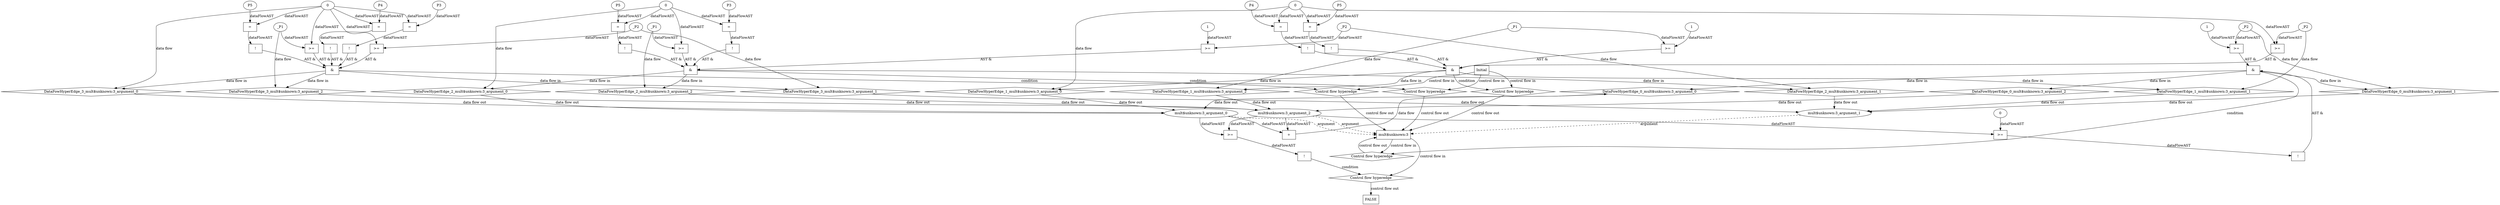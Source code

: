 digraph dag {
"mult$unknown:3" [label="mult$unknown:3" nodeName="mult$unknown:3" class=cfn  shape="rect"];
FALSE [label="FALSE" nodeName=FALSE class=cfn  shape="rect"];
Initial [label="Initial" nodeName=Initial class=cfn  shape="rect"];
ControlFowHyperEdge_0 [label="Control flow hyperedge" nodeName=ControlFowHyperEdge_0 class=controlFlowHyperEdge shape="diamond"];
"mult$unknown:3" -> ControlFowHyperEdge_0 [label="control flow in"]
ControlFowHyperEdge_0 -> "mult$unknown:3" [label="control flow out"]
ControlFowHyperEdge_1 [label="Control flow hyperedge" nodeName=ControlFowHyperEdge_1 class=controlFlowHyperEdge shape="diamond"];
"Initial" -> ControlFowHyperEdge_1 [label="control flow in"]
ControlFowHyperEdge_1 -> "mult$unknown:3" [label="control flow out"]
ControlFowHyperEdge_2 [label="Control flow hyperedge" nodeName=ControlFowHyperEdge_2 class=controlFlowHyperEdge shape="diamond"];
"Initial" -> ControlFowHyperEdge_2 [label="control flow in"]
ControlFowHyperEdge_2 -> "mult$unknown:3" [label="control flow out"]
ControlFowHyperEdge_3 [label="Control flow hyperedge" nodeName=ControlFowHyperEdge_3 class=controlFlowHyperEdge shape="diamond"];
"Initial" -> ControlFowHyperEdge_3 [label="control flow in"]
ControlFowHyperEdge_3 -> "mult$unknown:3" [label="control flow out"]
ControlFowHyperEdge_4 [label="Control flow hyperedge" nodeName=ControlFowHyperEdge_4 class=controlFlowHyperEdge shape="diamond"];
"mult$unknown:3" -> ControlFowHyperEdge_4 [label="control flow in"]
ControlFowHyperEdge_4 -> "FALSE" [label="control flow out"]
"mult$unknown:3_argument_0" [label="mult$unknown:3_argument_0" nodeName=argument0 class=argument  head="mult$unknown:3" shape="oval"];
"mult$unknown:3_argument_0" -> "mult$unknown:3"[label="argument" style="dashed"]
"mult$unknown:3_argument_1" [label="mult$unknown:3_argument_1" nodeName=argument1 class=argument  head="mult$unknown:3" shape="oval"];
"mult$unknown:3_argument_1" -> "mult$unknown:3"[label="argument" style="dashed"]
"mult$unknown:3_argument_2" [label="mult$unknown:3_argument_2" nodeName=argument2 class=argument  head="mult$unknown:3" shape="oval"];
"mult$unknown:3_argument_2" -> "mult$unknown:3"[label="argument" style="dashed"]

"xxxmult$unknown:3___mult$unknown:3_0xxx_and" [label="&" nodeName="xxxmult$unknown:3___mult$unknown:3_0xxx_and" class=Operator shape="rect"];
"xxxmult$unknown:3___mult$unknown:3_0xxxguard_0_node_0" [label=">=" nodeName="xxxmult$unknown:3___mult$unknown:3_0xxxguard_0_node_0" class=Operator  shape="rect"];
"xxxmult$unknown:3___mult$unknown:3_0xxxguard_0_node_2" [label="1" nodeName="xxxmult$unknown:3___mult$unknown:3_0xxxguard_0_node_2" class=Literal ];
"xxxmult$unknown:3___mult$unknown:3_0xxxdataFlow1_node_0" -> "xxxmult$unknown:3___mult$unknown:3_0xxxguard_0_node_0"[label="dataFlowAST"]
"xxxmult$unknown:3___mult$unknown:3_0xxxguard_0_node_2" -> "xxxmult$unknown:3___mult$unknown:3_0xxxguard_0_node_0"[label="dataFlowAST"]

"xxxmult$unknown:3___mult$unknown:3_0xxxguard_0_node_0" -> "xxxmult$unknown:3___mult$unknown:3_0xxx_and" [label="AST &"];
"xxxmult$unknown:3___mult$unknown:3_0xxxguard1_node_0" [label="!" nodeName="xxxmult$unknown:3___mult$unknown:3_0xxxguard1_node_0" class=Operator shape="rect"];
"xxxmult$unknown:3___mult$unknown:3_0xxxguard1_node_1" [label=">=" nodeName="xxxmult$unknown:3___mult$unknown:3_0xxxguard1_node_1" class=Operator  shape="rect"];
"xxxmult$unknown:3___mult$unknown:3_0xxxguard1_node_2" [label="0" nodeName="xxxmult$unknown:3___mult$unknown:3_0xxxguard1_node_2" class=Literal ];
"xxxmult$unknown:3___mult$unknown:3_0xxxguard1_node_1" -> "xxxmult$unknown:3___mult$unknown:3_0xxxguard1_node_0"[label="dataFlowAST"]
"xxxmult$unknown:3___mult$unknown:3_0xxxguard1_node_2" -> "xxxmult$unknown:3___mult$unknown:3_0xxxguard1_node_1"[label="dataFlowAST"]
"mult$unknown:3_argument_2" -> "xxxmult$unknown:3___mult$unknown:3_0xxxguard1_node_1"[label="dataFlowAST"]

"xxxmult$unknown:3___mult$unknown:3_0xxxguard1_node_0" -> "xxxmult$unknown:3___mult$unknown:3_0xxx_and" [label="AST &"];
"xxxmult$unknown:3___mult$unknown:3_0xxx_and" -> "ControlFowHyperEdge_0" [label="condition"];
"xxxmult$unknown:3___mult$unknown:3_0xxxdataFlow_0_node_0" [label="+" nodeName="xxxmult$unknown:3___mult$unknown:3_0xxxdataFlow_0_node_0" class= Operator shape="rect"];
"mult$unknown:3_argument_2" -> "xxxmult$unknown:3___mult$unknown:3_0xxxdataFlow_0_node_0"[label="dataFlowAST"]
"mult$unknown:3_argument_0" -> "xxxmult$unknown:3___mult$unknown:3_0xxxdataFlow_0_node_0"[label="dataFlowAST"]

"xxxmult$unknown:3___mult$unknown:3_0xxxdataFlow_0_node_0" -> "DataFowHyperEdge_0_mult$unknown:3_argument_0" [label="data flow"];
"xxxmult$unknown:3___mult$unknown:3_0xxxdataFlow1_node_0" [label="_P2" nodeName="xxxmult$unknown:3___mult$unknown:3_0xxxdataFlow1_node_0" class=Constant ];

"xxxmult$unknown:3___mult$unknown:3_0xxxdataFlow1_node_0" -> "DataFowHyperEdge_0_mult$unknown:3_argument_1" [label="data flow"];
"xxxmult$unknown:3___Initial_1xxx_and" [label="&" nodeName="xxxmult$unknown:3___Initial_1xxx_and" class=Operator shape="rect"];
"xxxmult$unknown:3___Initial_1xxxguard_0_node_0" [label="!" nodeName="xxxmult$unknown:3___Initial_1xxxguard_0_node_0" class=Operator shape="rect"];
"xxxmult$unknown:3___Initial_1xxxguard_0_node_1" [label="=" nodeName="xxxmult$unknown:3___Initial_1xxxguard_0_node_1" class=Operator  shape="rect"];
"xxxmult$unknown:3___Initial_1xxxguard_0_node_2" [label="P5" nodeName="xxxmult$unknown:3___Initial_1xxxguard_0_node_2" class=Constant ];
"xxxmult$unknown:3___Initial_1xxxguard_0_node_1" -> "xxxmult$unknown:3___Initial_1xxxguard_0_node_0"[label="dataFlowAST"]
"xxxmult$unknown:3___Initial_1xxxguard_0_node_2" -> "xxxmult$unknown:3___Initial_1xxxguard_0_node_1"[label="dataFlowAST"]
"xxxmult$unknown:3___Initial_1xxxdataFlow_0_node_0" -> "xxxmult$unknown:3___Initial_1xxxguard_0_node_1"[label="dataFlowAST"]

"xxxmult$unknown:3___Initial_1xxxguard_0_node_0" -> "xxxmult$unknown:3___Initial_1xxx_and" [label="AST &"];
"xxxmult$unknown:3___Initial_1xxxguard1_node_0" [label="!" nodeName="xxxmult$unknown:3___Initial_1xxxguard1_node_0" class=Operator shape="rect"];
"xxxmult$unknown:3___Initial_1xxxguard1_node_1" [label="=" nodeName="xxxmult$unknown:3___Initial_1xxxguard1_node_1" class=Operator  shape="rect"];
"xxxmult$unknown:3___Initial_1xxxguard1_node_2" [label="P4" nodeName="xxxmult$unknown:3___Initial_1xxxguard1_node_2" class=Constant ];
"xxxmult$unknown:3___Initial_1xxxguard1_node_1" -> "xxxmult$unknown:3___Initial_1xxxguard1_node_0"[label="dataFlowAST"]
"xxxmult$unknown:3___Initial_1xxxguard1_node_2" -> "xxxmult$unknown:3___Initial_1xxxguard1_node_1"[label="dataFlowAST"]
"xxxmult$unknown:3___Initial_1xxxdataFlow_0_node_0" -> "xxxmult$unknown:3___Initial_1xxxguard1_node_1"[label="dataFlowAST"]

"xxxmult$unknown:3___Initial_1xxxguard1_node_0" -> "xxxmult$unknown:3___Initial_1xxx_and" [label="AST &"];
"xxxmult$unknown:3___Initial_1xxxguard2_node_0" [label=">=" nodeName="xxxmult$unknown:3___Initial_1xxxguard2_node_0" class=Operator  shape="rect"];
"xxxmult$unknown:3___Initial_1xxxguard2_node_2" [label="1" nodeName="xxxmult$unknown:3___Initial_1xxxguard2_node_2" class=Literal ];
"xxxmult$unknown:3___Initial_1xxxdataFlow2_node_0" -> "xxxmult$unknown:3___Initial_1xxxguard2_node_0"[label="dataFlowAST"]
"xxxmult$unknown:3___Initial_1xxxguard2_node_2" -> "xxxmult$unknown:3___Initial_1xxxguard2_node_0"[label="dataFlowAST"]

"xxxmult$unknown:3___Initial_1xxxguard2_node_0" -> "xxxmult$unknown:3___Initial_1xxx_and" [label="AST &"];
"xxxmult$unknown:3___Initial_1xxxguard3_node_0" [label=">=" nodeName="xxxmult$unknown:3___Initial_1xxxguard3_node_0" class=Operator  shape="rect"];
"xxxmult$unknown:3___Initial_1xxxdataFlow_0_node_0" -> "xxxmult$unknown:3___Initial_1xxxguard3_node_0"[label="dataFlowAST"]
"xxxmult$unknown:3___Initial_1xxxdataFlow1_node_0" -> "xxxmult$unknown:3___Initial_1xxxguard3_node_0"[label="dataFlowAST"]

"xxxmult$unknown:3___Initial_1xxxguard3_node_0" -> "xxxmult$unknown:3___Initial_1xxx_and" [label="AST &"];
"xxxmult$unknown:3___Initial_1xxx_and" -> "ControlFowHyperEdge_1" [label="condition"];
"xxxmult$unknown:3___Initial_1xxxdataFlow_0_node_0" [label="0" nodeName="xxxmult$unknown:3___Initial_1xxxdataFlow_0_node_0" class=Literal ];

"xxxmult$unknown:3___Initial_1xxxdataFlow_0_node_0" -> "DataFowHyperEdge_1_mult$unknown:3_argument_0" [label="data flow"];
"xxxmult$unknown:3___Initial_1xxxdataFlow1_node_0" [label="_P2" nodeName="xxxmult$unknown:3___Initial_1xxxdataFlow1_node_0" class=Constant ];

"xxxmult$unknown:3___Initial_1xxxdataFlow1_node_0" -> "DataFowHyperEdge_1_mult$unknown:3_argument_1" [label="data flow"];
"xxxmult$unknown:3___Initial_1xxxdataFlow2_node_0" [label="_P1" nodeName="xxxmult$unknown:3___Initial_1xxxdataFlow2_node_0" class=Constant ];

"xxxmult$unknown:3___Initial_1xxxdataFlow2_node_0" -> "DataFowHyperEdge_1_mult$unknown:3_argument_2" [label="data flow"];
"xxxmult$unknown:3___Initial_2xxx_and" [label="&" nodeName="xxxmult$unknown:3___Initial_2xxx_and" class=Operator shape="rect"];
"xxxmult$unknown:3___Initial_2xxxguard_0_node_0" [label="!" nodeName="xxxmult$unknown:3___Initial_2xxxguard_0_node_0" class=Operator shape="rect"];
"xxxmult$unknown:3___Initial_2xxxguard_0_node_1" [label="=" nodeName="xxxmult$unknown:3___Initial_2xxxguard_0_node_1" class=Operator  shape="rect"];
"xxxmult$unknown:3___Initial_2xxxguard_0_node_2" [label="P5" nodeName="xxxmult$unknown:3___Initial_2xxxguard_0_node_2" class=Constant ];
"xxxmult$unknown:3___Initial_2xxxguard_0_node_1" -> "xxxmult$unknown:3___Initial_2xxxguard_0_node_0"[label="dataFlowAST"]
"xxxmult$unknown:3___Initial_2xxxguard_0_node_2" -> "xxxmult$unknown:3___Initial_2xxxguard_0_node_1"[label="dataFlowAST"]
"xxxmult$unknown:3___Initial_2xxxdataFlow_0_node_0" -> "xxxmult$unknown:3___Initial_2xxxguard_0_node_1"[label="dataFlowAST"]

"xxxmult$unknown:3___Initial_2xxxguard_0_node_0" -> "xxxmult$unknown:3___Initial_2xxx_and" [label="AST &"];
"xxxmult$unknown:3___Initial_2xxxguard1_node_0" [label="!" nodeName="xxxmult$unknown:3___Initial_2xxxguard1_node_0" class=Operator shape="rect"];
"xxxmult$unknown:3___Initial_2xxxguard1_node_1" [label="=" nodeName="xxxmult$unknown:3___Initial_2xxxguard1_node_1" class=Operator  shape="rect"];
"xxxmult$unknown:3___Initial_2xxxguard1_node_2" [label="P3" nodeName="xxxmult$unknown:3___Initial_2xxxguard1_node_2" class=Constant ];
"xxxmult$unknown:3___Initial_2xxxguard1_node_1" -> "xxxmult$unknown:3___Initial_2xxxguard1_node_0"[label="dataFlowAST"]
"xxxmult$unknown:3___Initial_2xxxguard1_node_2" -> "xxxmult$unknown:3___Initial_2xxxguard1_node_1"[label="dataFlowAST"]
"xxxmult$unknown:3___Initial_2xxxdataFlow_0_node_0" -> "xxxmult$unknown:3___Initial_2xxxguard1_node_1"[label="dataFlowAST"]

"xxxmult$unknown:3___Initial_2xxxguard1_node_0" -> "xxxmult$unknown:3___Initial_2xxx_and" [label="AST &"];
"xxxmult$unknown:3___Initial_2xxxguard2_node_0" [label=">=" nodeName="xxxmult$unknown:3___Initial_2xxxguard2_node_0" class=Operator  shape="rect"];
"xxxmult$unknown:3___Initial_2xxxdataFlow_0_node_0" -> "xxxmult$unknown:3___Initial_2xxxguard2_node_0"[label="dataFlowAST"]
"xxxmult$unknown:3___Initial_2xxxdataFlow2_node_0" -> "xxxmult$unknown:3___Initial_2xxxguard2_node_0"[label="dataFlowAST"]

"xxxmult$unknown:3___Initial_2xxxguard2_node_0" -> "xxxmult$unknown:3___Initial_2xxx_and" [label="AST &"];
"xxxmult$unknown:3___Initial_2xxxguard3_node_0" [label=">=" nodeName="xxxmult$unknown:3___Initial_2xxxguard3_node_0" class=Operator  shape="rect"];
"xxxmult$unknown:3___Initial_2xxxguard3_node_2" [label="1" nodeName="xxxmult$unknown:3___Initial_2xxxguard3_node_2" class=Literal ];
"xxxmult$unknown:3___Initial_2xxxdataFlow1_node_0" -> "xxxmult$unknown:3___Initial_2xxxguard3_node_0"[label="dataFlowAST"]
"xxxmult$unknown:3___Initial_2xxxguard3_node_2" -> "xxxmult$unknown:3___Initial_2xxxguard3_node_0"[label="dataFlowAST"]

"xxxmult$unknown:3___Initial_2xxxguard3_node_0" -> "xxxmult$unknown:3___Initial_2xxx_and" [label="AST &"];
"xxxmult$unknown:3___Initial_2xxx_and" -> "ControlFowHyperEdge_2" [label="condition"];
"xxxmult$unknown:3___Initial_2xxxdataFlow_0_node_0" [label="0" nodeName="xxxmult$unknown:3___Initial_2xxxdataFlow_0_node_0" class=Literal ];

"xxxmult$unknown:3___Initial_2xxxdataFlow_0_node_0" -> "DataFowHyperEdge_2_mult$unknown:3_argument_0" [label="data flow"];
"xxxmult$unknown:3___Initial_2xxxdataFlow1_node_0" [label="_P2" nodeName="xxxmult$unknown:3___Initial_2xxxdataFlow1_node_0" class=Constant ];

"xxxmult$unknown:3___Initial_2xxxdataFlow1_node_0" -> "DataFowHyperEdge_2_mult$unknown:3_argument_1" [label="data flow"];
"xxxmult$unknown:3___Initial_2xxxdataFlow2_node_0" [label="_P1" nodeName="xxxmult$unknown:3___Initial_2xxxdataFlow2_node_0" class=Constant ];

"xxxmult$unknown:3___Initial_2xxxdataFlow2_node_0" -> "DataFowHyperEdge_2_mult$unknown:3_argument_2" [label="data flow"];
"xxxmult$unknown:3___Initial_3xxx_and" [label="&" nodeName="xxxmult$unknown:3___Initial_3xxx_and" class=Operator shape="rect"];
"xxxmult$unknown:3___Initial_3xxxguard2_node_0" [label="!" nodeName="xxxmult$unknown:3___Initial_3xxxguard2_node_0" class=Operator shape="rect"];
"xxxmult$unknown:3___Initial_3xxxguard2_node_1" [label="=" nodeName="xxxmult$unknown:3___Initial_3xxxguard2_node_1" class=Operator  shape="rect"];
"xxxmult$unknown:3___Initial_3xxxguard2_node_2" [label="P5" nodeName="xxxmult$unknown:3___Initial_3xxxguard2_node_2" class=Constant ];
"xxxmult$unknown:3___Initial_3xxxguard2_node_1" -> "xxxmult$unknown:3___Initial_3xxxguard2_node_0"[label="dataFlowAST"]
"xxxmult$unknown:3___Initial_3xxxguard2_node_2" -> "xxxmult$unknown:3___Initial_3xxxguard2_node_1"[label="dataFlowAST"]
"xxxmult$unknown:3___Initial_3xxxdataFlow_0_node_0" -> "xxxmult$unknown:3___Initial_3xxxguard2_node_1"[label="dataFlowAST"]

"xxxmult$unknown:3___Initial_3xxxguard2_node_0" -> "xxxmult$unknown:3___Initial_3xxx_and" [label="AST &"];
"xxxmult$unknown:3___Initial_3xxxguard_0_node_0" [label=">=" nodeName="xxxmult$unknown:3___Initial_3xxxguard_0_node_0" class=Operator  shape="rect"];
"xxxmult$unknown:3___Initial_3xxxdataFlow_0_node_0" -> "xxxmult$unknown:3___Initial_3xxxguard_0_node_0"[label="dataFlowAST"]
"xxxmult$unknown:3___Initial_3xxxdataFlow1_node_0" -> "xxxmult$unknown:3___Initial_3xxxguard_0_node_0"[label="dataFlowAST"]

"xxxmult$unknown:3___Initial_3xxxguard_0_node_0" -> "xxxmult$unknown:3___Initial_3xxx_and" [label="AST &"];
"xxxmult$unknown:3___Initial_3xxxguard3_node_0" [label="!" nodeName="xxxmult$unknown:3___Initial_3xxxguard3_node_0" class=Operator shape="rect"];
"xxxmult$unknown:3___Initial_3xxxguard3_node_1" [label="=" nodeName="xxxmult$unknown:3___Initial_3xxxguard3_node_1" class=Operator  shape="rect"];
"xxxmult$unknown:3___Initial_3xxxguard3_node_2" [label="P3" nodeName="xxxmult$unknown:3___Initial_3xxxguard3_node_2" class=Constant ];
"xxxmult$unknown:3___Initial_3xxxguard3_node_1" -> "xxxmult$unknown:3___Initial_3xxxguard3_node_0"[label="dataFlowAST"]
"xxxmult$unknown:3___Initial_3xxxguard3_node_2" -> "xxxmult$unknown:3___Initial_3xxxguard3_node_1"[label="dataFlowAST"]
"xxxmult$unknown:3___Initial_3xxxdataFlow_0_node_0" -> "xxxmult$unknown:3___Initial_3xxxguard3_node_1"[label="dataFlowAST"]

"xxxmult$unknown:3___Initial_3xxxguard3_node_0" -> "xxxmult$unknown:3___Initial_3xxx_and" [label="AST &"];
"xxxmult$unknown:3___Initial_3xxxguard1_node_0" [label=">=" nodeName="xxxmult$unknown:3___Initial_3xxxguard1_node_0" class=Operator  shape="rect"];
"xxxmult$unknown:3___Initial_3xxxdataFlow_0_node_0" -> "xxxmult$unknown:3___Initial_3xxxguard1_node_0"[label="dataFlowAST"]
"xxxmult$unknown:3___Initial_3xxxdataFlow2_node_0" -> "xxxmult$unknown:3___Initial_3xxxguard1_node_0"[label="dataFlowAST"]

"xxxmult$unknown:3___Initial_3xxxguard1_node_0" -> "xxxmult$unknown:3___Initial_3xxx_and" [label="AST &"];
"xxxmult$unknown:3___Initial_3xxxguard4_node_0" [label="!" nodeName="xxxmult$unknown:3___Initial_3xxxguard4_node_0" class=Operator shape="rect"];
"xxxmult$unknown:3___Initial_3xxxguard4_node_1" [label="=" nodeName="xxxmult$unknown:3___Initial_3xxxguard4_node_1" class=Operator  shape="rect"];
"xxxmult$unknown:3___Initial_3xxxguard4_node_2" [label="P4" nodeName="xxxmult$unknown:3___Initial_3xxxguard4_node_2" class=Constant ];
"xxxmult$unknown:3___Initial_3xxxguard4_node_1" -> "xxxmult$unknown:3___Initial_3xxxguard4_node_0"[label="dataFlowAST"]
"xxxmult$unknown:3___Initial_3xxxguard4_node_2" -> "xxxmult$unknown:3___Initial_3xxxguard4_node_1"[label="dataFlowAST"]
"xxxmult$unknown:3___Initial_3xxxdataFlow_0_node_0" -> "xxxmult$unknown:3___Initial_3xxxguard4_node_1"[label="dataFlowAST"]

"xxxmult$unknown:3___Initial_3xxxguard4_node_0" -> "xxxmult$unknown:3___Initial_3xxx_and" [label="AST &"];
"xxxmult$unknown:3___Initial_3xxx_and" -> "ControlFowHyperEdge_3" [label="condition"];
"xxxmult$unknown:3___Initial_3xxxdataFlow_0_node_0" [label="0" nodeName="xxxmult$unknown:3___Initial_3xxxdataFlow_0_node_0" class=Literal ];

"xxxmult$unknown:3___Initial_3xxxdataFlow_0_node_0" -> "DataFowHyperEdge_3_mult$unknown:3_argument_0" [label="data flow"];
"xxxmult$unknown:3___Initial_3xxxdataFlow1_node_0" [label="_P2" nodeName="xxxmult$unknown:3___Initial_3xxxdataFlow1_node_0" class=Constant ];

"xxxmult$unknown:3___Initial_3xxxdataFlow1_node_0" -> "DataFowHyperEdge_3_mult$unknown:3_argument_1" [label="data flow"];
"xxxmult$unknown:3___Initial_3xxxdataFlow2_node_0" [label="_P1" nodeName="xxxmult$unknown:3___Initial_3xxxdataFlow2_node_0" class=Constant ];

"xxxmult$unknown:3___Initial_3xxxdataFlow2_node_0" -> "DataFowHyperEdge_3_mult$unknown:3_argument_2" [label="data flow"];
"xxxFALSE___mult$unknown:3_4xxxguard_0_node_0" [label="!" nodeName="xxxFALSE___mult$unknown:3_4xxxguard_0_node_0" class=Operator shape="rect"];
"xxxFALSE___mult$unknown:3_4xxxguard_0_node_1" [label=">=" nodeName="xxxFALSE___mult$unknown:3_4xxxguard_0_node_1" class=Operator  shape="rect"];
"xxxFALSE___mult$unknown:3_4xxxguard_0_node_1" -> "xxxFALSE___mult$unknown:3_4xxxguard_0_node_0"[label="dataFlowAST"]
"mult$unknown:3_argument_0" -> "xxxFALSE___mult$unknown:3_4xxxguard_0_node_1"[label="dataFlowAST"]
"mult$unknown:3_argument_2" -> "xxxFALSE___mult$unknown:3_4xxxguard_0_node_1"[label="dataFlowAST"]

"xxxFALSE___mult$unknown:3_4xxxguard_0_node_0" -> "ControlFowHyperEdge_4" [label="condition"];
"DataFowHyperEdge_0_mult$unknown:3_argument_0" [label="DataFowHyperEdge_0_mult$unknown:3_argument_0" nodeName="DataFowHyperEdge_0_mult$unknown:3_argument_0" class=DataFlowHyperedge shape="diamond"];
"DataFowHyperEdge_0_mult$unknown:3_argument_0" -> "mult$unknown:3_argument_0"[label="data flow out"]
"xxxmult$unknown:3___mult$unknown:3_0xxx_and" -> "DataFowHyperEdge_0_mult$unknown:3_argument_0"[label="data flow in"]
"DataFowHyperEdge_0_mult$unknown:3_argument_1" [label="DataFowHyperEdge_0_mult$unknown:3_argument_1" nodeName="DataFowHyperEdge_0_mult$unknown:3_argument_1" class=DataFlowHyperedge shape="diamond"];
"DataFowHyperEdge_0_mult$unknown:3_argument_1" -> "mult$unknown:3_argument_1"[label="data flow out"]
"xxxmult$unknown:3___mult$unknown:3_0xxx_and" -> "DataFowHyperEdge_0_mult$unknown:3_argument_1"[label="data flow in"]
"DataFowHyperEdge_0_mult$unknown:3_argument_2" [label="DataFowHyperEdge_0_mult$unknown:3_argument_2" nodeName="DataFowHyperEdge_0_mult$unknown:3_argument_2" class=DataFlowHyperedge shape="diamond"];
"DataFowHyperEdge_0_mult$unknown:3_argument_2" -> "mult$unknown:3_argument_2"[label="data flow out"]
"xxxmult$unknown:3___mult$unknown:3_0xxx_and" -> "DataFowHyperEdge_0_mult$unknown:3_argument_2"[label="data flow in"]
"DataFowHyperEdge_1_mult$unknown:3_argument_0" [label="DataFowHyperEdge_1_mult$unknown:3_argument_0" nodeName="DataFowHyperEdge_1_mult$unknown:3_argument_0" class=DataFlowHyperedge shape="diamond"];
"DataFowHyperEdge_1_mult$unknown:3_argument_0" -> "mult$unknown:3_argument_0"[label="data flow out"]
"xxxmult$unknown:3___Initial_1xxx_and" -> "DataFowHyperEdge_1_mult$unknown:3_argument_0"[label="data flow in"]
"DataFowHyperEdge_1_mult$unknown:3_argument_1" [label="DataFowHyperEdge_1_mult$unknown:3_argument_1" nodeName="DataFowHyperEdge_1_mult$unknown:3_argument_1" class=DataFlowHyperedge shape="diamond"];
"DataFowHyperEdge_1_mult$unknown:3_argument_1" -> "mult$unknown:3_argument_1"[label="data flow out"]
"xxxmult$unknown:3___Initial_1xxx_and" -> "DataFowHyperEdge_1_mult$unknown:3_argument_1"[label="data flow in"]
"DataFowHyperEdge_1_mult$unknown:3_argument_2" [label="DataFowHyperEdge_1_mult$unknown:3_argument_2" nodeName="DataFowHyperEdge_1_mult$unknown:3_argument_2" class=DataFlowHyperedge shape="diamond"];
"DataFowHyperEdge_1_mult$unknown:3_argument_2" -> "mult$unknown:3_argument_2"[label="data flow out"]
"xxxmult$unknown:3___Initial_1xxx_and" -> "DataFowHyperEdge_1_mult$unknown:3_argument_2"[label="data flow in"]
"DataFowHyperEdge_2_mult$unknown:3_argument_0" [label="DataFowHyperEdge_2_mult$unknown:3_argument_0" nodeName="DataFowHyperEdge_2_mult$unknown:3_argument_0" class=DataFlowHyperedge shape="diamond"];
"DataFowHyperEdge_2_mult$unknown:3_argument_0" -> "mult$unknown:3_argument_0"[label="data flow out"]
"xxxmult$unknown:3___Initial_2xxx_and" -> "DataFowHyperEdge_2_mult$unknown:3_argument_0"[label="data flow in"]
"DataFowHyperEdge_2_mult$unknown:3_argument_1" [label="DataFowHyperEdge_2_mult$unknown:3_argument_1" nodeName="DataFowHyperEdge_2_mult$unknown:3_argument_1" class=DataFlowHyperedge shape="diamond"];
"DataFowHyperEdge_2_mult$unknown:3_argument_1" -> "mult$unknown:3_argument_1"[label="data flow out"]
"xxxmult$unknown:3___Initial_2xxx_and" -> "DataFowHyperEdge_2_mult$unknown:3_argument_1"[label="data flow in"]
"DataFowHyperEdge_2_mult$unknown:3_argument_2" [label="DataFowHyperEdge_2_mult$unknown:3_argument_2" nodeName="DataFowHyperEdge_2_mult$unknown:3_argument_2" class=DataFlowHyperedge shape="diamond"];
"DataFowHyperEdge_2_mult$unknown:3_argument_2" -> "mult$unknown:3_argument_2"[label="data flow out"]
"xxxmult$unknown:3___Initial_2xxx_and" -> "DataFowHyperEdge_2_mult$unknown:3_argument_2"[label="data flow in"]
"DataFowHyperEdge_3_mult$unknown:3_argument_0" [label="DataFowHyperEdge_3_mult$unknown:3_argument_0" nodeName="DataFowHyperEdge_3_mult$unknown:3_argument_0" class=DataFlowHyperedge shape="diamond"];
"DataFowHyperEdge_3_mult$unknown:3_argument_0" -> "mult$unknown:3_argument_0"[label="data flow out"]
"xxxmult$unknown:3___Initial_3xxx_and" -> "DataFowHyperEdge_3_mult$unknown:3_argument_0"[label="data flow in"]
"DataFowHyperEdge_3_mult$unknown:3_argument_1" [label="DataFowHyperEdge_3_mult$unknown:3_argument_1" nodeName="DataFowHyperEdge_3_mult$unknown:3_argument_1" class=DataFlowHyperedge shape="diamond"];
"DataFowHyperEdge_3_mult$unknown:3_argument_1" -> "mult$unknown:3_argument_1"[label="data flow out"]
"xxxmult$unknown:3___Initial_3xxx_and" -> "DataFowHyperEdge_3_mult$unknown:3_argument_1"[label="data flow in"]
"DataFowHyperEdge_3_mult$unknown:3_argument_2" [label="DataFowHyperEdge_3_mult$unknown:3_argument_2" nodeName="DataFowHyperEdge_3_mult$unknown:3_argument_2" class=DataFlowHyperedge shape="diamond"];
"DataFowHyperEdge_3_mult$unknown:3_argument_2" -> "mult$unknown:3_argument_2"[label="data flow out"]
"xxxmult$unknown:3___Initial_3xxx_and" -> "DataFowHyperEdge_3_mult$unknown:3_argument_2"[label="data flow in"]




}
